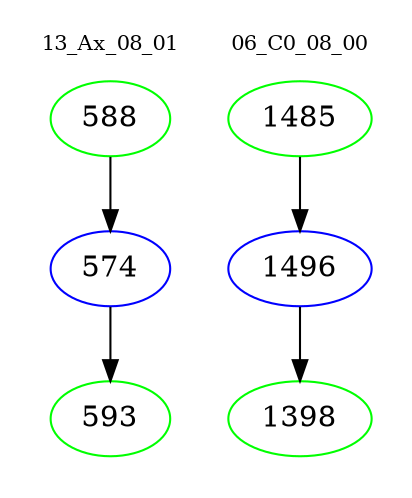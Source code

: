 digraph{
subgraph cluster_0 {
color = white
label = "13_Ax_08_01";
fontsize=10;
T0_588 [label="588", color="green"]
T0_588 -> T0_574 [color="black"]
T0_574 [label="574", color="blue"]
T0_574 -> T0_593 [color="black"]
T0_593 [label="593", color="green"]
}
subgraph cluster_1 {
color = white
label = "06_C0_08_00";
fontsize=10;
T1_1485 [label="1485", color="green"]
T1_1485 -> T1_1496 [color="black"]
T1_1496 [label="1496", color="blue"]
T1_1496 -> T1_1398 [color="black"]
T1_1398 [label="1398", color="green"]
}
}
